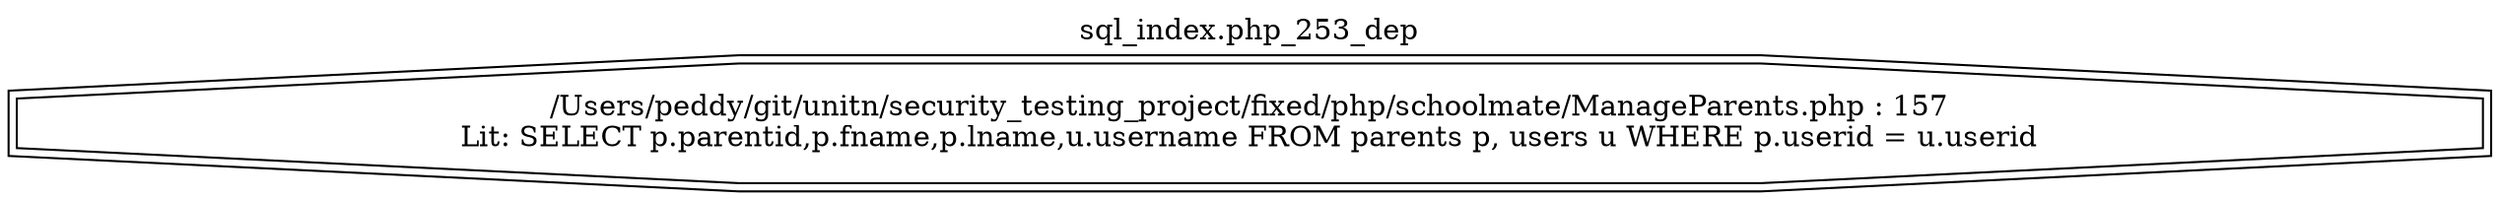 digraph cfg {
  label="sql_index.php_253_dep";
  labelloc=t;
  n1 [shape=doubleoctagon, label="/Users/peddy/git/unitn/security_testing_project/fixed/php/schoolmate/ManageParents.php : 157\nLit: SELECT p.parentid,p.fname,p.lname,u.username FROM parents p, users u WHERE p.userid = u.userid\n"];
}
